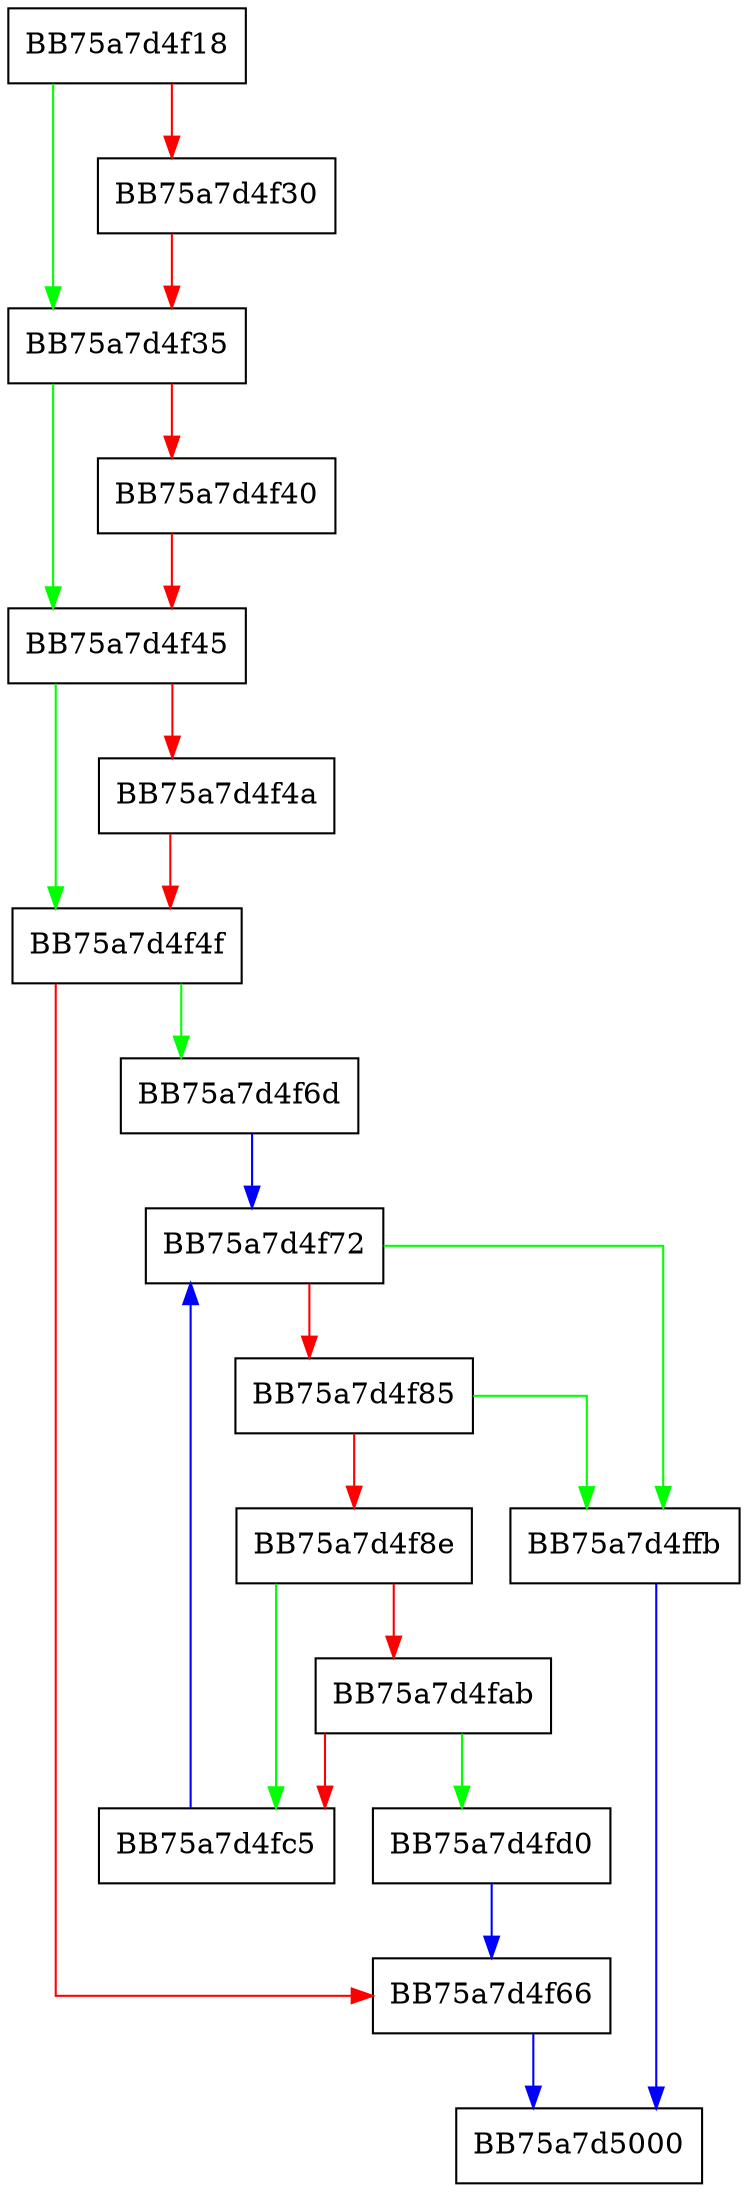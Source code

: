 digraph RemoveVirtualFromPath {
  node [shape="box"];
  graph [splines=ortho];
  BB75a7d4f18 -> BB75a7d4f35 [color="green"];
  BB75a7d4f18 -> BB75a7d4f30 [color="red"];
  BB75a7d4f30 -> BB75a7d4f35 [color="red"];
  BB75a7d4f35 -> BB75a7d4f45 [color="green"];
  BB75a7d4f35 -> BB75a7d4f40 [color="red"];
  BB75a7d4f40 -> BB75a7d4f45 [color="red"];
  BB75a7d4f45 -> BB75a7d4f4f [color="green"];
  BB75a7d4f45 -> BB75a7d4f4a [color="red"];
  BB75a7d4f4a -> BB75a7d4f4f [color="red"];
  BB75a7d4f4f -> BB75a7d4f6d [color="green"];
  BB75a7d4f4f -> BB75a7d4f66 [color="red"];
  BB75a7d4f66 -> BB75a7d5000 [color="blue"];
  BB75a7d4f6d -> BB75a7d4f72 [color="blue"];
  BB75a7d4f72 -> BB75a7d4ffb [color="green"];
  BB75a7d4f72 -> BB75a7d4f85 [color="red"];
  BB75a7d4f85 -> BB75a7d4ffb [color="green"];
  BB75a7d4f85 -> BB75a7d4f8e [color="red"];
  BB75a7d4f8e -> BB75a7d4fc5 [color="green"];
  BB75a7d4f8e -> BB75a7d4fab [color="red"];
  BB75a7d4fab -> BB75a7d4fd0 [color="green"];
  BB75a7d4fab -> BB75a7d4fc5 [color="red"];
  BB75a7d4fc5 -> BB75a7d4f72 [color="blue"];
  BB75a7d4fd0 -> BB75a7d4f66 [color="blue"];
  BB75a7d4ffb -> BB75a7d5000 [color="blue"];
}